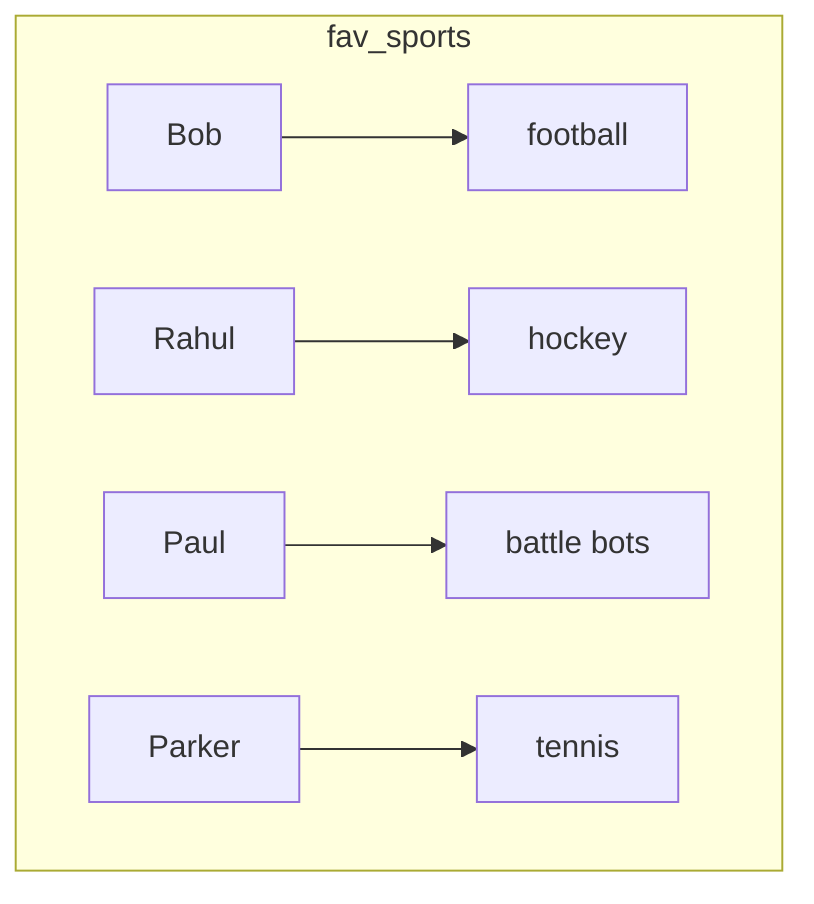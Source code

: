 %%{init: {"flowchart": {"htmlLabels": false}} }%%
flowchart LR
    subgraph fav_sports
        direction LR
        id1[Bob]
        value1[football]
        id1 --> value1
        id2[Rahul]
        value2[hockey]
        id2 --> value2
        id3[Paul]
        value3[battle bots]
        id3 --> value3
        id4[Parker]
        value4[tennis]
        id4 --> value4
    end